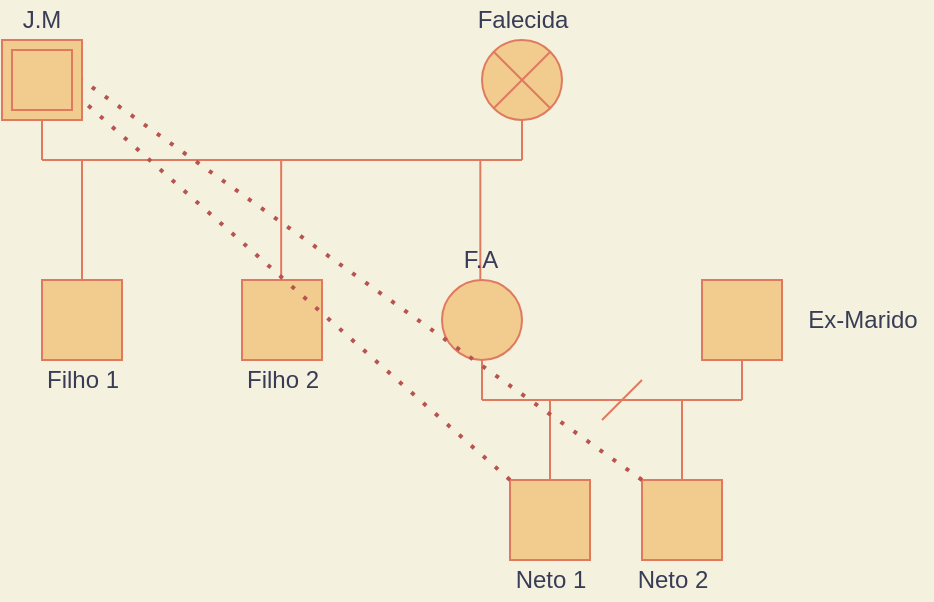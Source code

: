 <mxfile version="14.6.11" type="github">
  <diagram id="sOLdEAZ8CfKFwMgftr8S" name="Page-1">
    <mxGraphModel dx="723" dy="402" grid="1" gridSize="10" guides="1" tooltips="1" connect="1" arrows="1" fold="1" page="1" pageScale="1" pageWidth="827" pageHeight="1169" background="#F4F1DE" math="0" shadow="0">
      <root>
        <mxCell id="0" />
        <mxCell id="1" parent="0" />
        <mxCell id="fO7CqoXZx2wBYxf42ZFm-5" value="" style="rounded=0;whiteSpace=wrap;html=1;fillColor=#F2CC8F;strokeColor=#E07A5F;fontColor=#393C56;" parent="1" vertex="1">
          <mxGeometry x="110" y="400" width="40" height="40" as="geometry" />
        </mxCell>
        <mxCell id="fO7CqoXZx2wBYxf42ZFm-6" value="" style="rounded=0;whiteSpace=wrap;html=1;fillColor=#F2CC8F;strokeColor=#E07A5F;fontColor=#393C56;" parent="1" vertex="1">
          <mxGeometry x="210" y="400" width="40" height="40" as="geometry" />
        </mxCell>
        <mxCell id="fO7CqoXZx2wBYxf42ZFm-7" value="" style="ellipse;whiteSpace=wrap;html=1;fillColor=#F2CC8F;strokeColor=#E07A5F;fontColor=#393C56;" parent="1" vertex="1">
          <mxGeometry x="310" y="400" width="40" height="40" as="geometry" />
        </mxCell>
        <mxCell id="fO7CqoXZx2wBYxf42ZFm-8" value="" style="rounded=0;whiteSpace=wrap;html=1;fillColor=#F2CC8F;strokeColor=#E07A5F;fontColor=#393C56;" parent="1" vertex="1">
          <mxGeometry x="410" y="500" width="40" height="40" as="geometry" />
        </mxCell>
        <mxCell id="fO7CqoXZx2wBYxf42ZFm-9" value="" style="rounded=0;whiteSpace=wrap;html=1;fillColor=#F2CC8F;strokeColor=#E07A5F;fontColor=#393C56;" parent="1" vertex="1">
          <mxGeometry x="344" y="500" width="40" height="40" as="geometry" />
        </mxCell>
        <mxCell id="fO7CqoXZx2wBYxf42ZFm-11" value="" style="rounded=0;whiteSpace=wrap;html=1;fillColor=#F2CC8F;strokeColor=#E07A5F;fontColor=#393C56;" parent="1" vertex="1">
          <mxGeometry x="440" y="400" width="40" height="40" as="geometry" />
        </mxCell>
        <mxCell id="fO7CqoXZx2wBYxf42ZFm-17" value="" style="group;fontColor=#393C56;" parent="1" vertex="1" connectable="0">
          <mxGeometry x="330" y="280" width="40" height="40" as="geometry" />
        </mxCell>
        <mxCell id="fO7CqoXZx2wBYxf42ZFm-2" value="" style="ellipse;whiteSpace=wrap;html=1;fillColor=#F2CC8F;strokeColor=#E07A5F;fontColor=#393C56;" parent="fO7CqoXZx2wBYxf42ZFm-17" vertex="1">
          <mxGeometry width="40" height="40" as="geometry" />
        </mxCell>
        <mxCell id="fO7CqoXZx2wBYxf42ZFm-15" value="" style="endArrow=none;html=1;entryX=1;entryY=0;entryDx=0;entryDy=0;exitX=0;exitY=1;exitDx=0;exitDy=0;strokeColor=#E07A5F;fontColor=#393C56;labelBackgroundColor=#F4F1DE;" parent="fO7CqoXZx2wBYxf42ZFm-17" source="fO7CqoXZx2wBYxf42ZFm-2" target="fO7CqoXZx2wBYxf42ZFm-2" edge="1">
          <mxGeometry width="50" height="50" relative="1" as="geometry">
            <mxPoint x="10" y="30" as="sourcePoint" />
            <mxPoint x="45" y="-5" as="targetPoint" />
          </mxGeometry>
        </mxCell>
        <mxCell id="fO7CqoXZx2wBYxf42ZFm-16" value="" style="endArrow=none;html=1;exitX=0;exitY=0;exitDx=0;exitDy=0;entryX=1;entryY=1;entryDx=0;entryDy=0;strokeColor=#E07A5F;fontColor=#393C56;labelBackgroundColor=#F4F1DE;" parent="fO7CqoXZx2wBYxf42ZFm-17" source="fO7CqoXZx2wBYxf42ZFm-2" target="fO7CqoXZx2wBYxf42ZFm-2" edge="1">
          <mxGeometry width="50" height="50" relative="1" as="geometry">
            <mxPoint x="52" y="10" as="sourcePoint" />
            <mxPoint x="80" y="40" as="targetPoint" />
          </mxGeometry>
        </mxCell>
        <mxCell id="fO7CqoXZx2wBYxf42ZFm-22" value="" style="group;fontColor=#393C56;" parent="1" vertex="1" connectable="0">
          <mxGeometry x="90" y="280" width="40" height="40" as="geometry" />
        </mxCell>
        <mxCell id="fO7CqoXZx2wBYxf42ZFm-1" value="" style="rounded=0;whiteSpace=wrap;html=1;fillColor=#F2CC8F;strokeColor=#E07A5F;fontColor=#393C56;" parent="fO7CqoXZx2wBYxf42ZFm-22" vertex="1">
          <mxGeometry width="40" height="40" as="geometry" />
        </mxCell>
        <mxCell id="fO7CqoXZx2wBYxf42ZFm-14" value="" style="rounded=0;whiteSpace=wrap;html=1;fillColor=#F2CC8F;strokeColor=#E07A5F;fontColor=#393C56;" parent="fO7CqoXZx2wBYxf42ZFm-22" vertex="1">
          <mxGeometry x="5" y="5" width="30" height="30" as="geometry" />
        </mxCell>
        <mxCell id="fO7CqoXZx2wBYxf42ZFm-23" value="" style="group;fontColor=#393C56;" parent="1" vertex="1" connectable="0">
          <mxGeometry x="110" y="340" width="240" as="geometry" />
        </mxCell>
        <mxCell id="fO7CqoXZx2wBYxf42ZFm-19" value="" style="endArrow=none;html=1;exitX=0.5;exitY=1;exitDx=0;exitDy=0;strokeColor=#E07A5F;fontColor=#393C56;labelBackgroundColor=#F4F1DE;" parent="fO7CqoXZx2wBYxf42ZFm-23" source="fO7CqoXZx2wBYxf42ZFm-1" edge="1">
          <mxGeometry width="50" height="50" relative="1" as="geometry">
            <mxPoint y="50" as="sourcePoint" />
            <mxPoint as="targetPoint" />
          </mxGeometry>
        </mxCell>
        <mxCell id="fO7CqoXZx2wBYxf42ZFm-20" value="" style="endArrow=none;html=1;strokeColor=#E07A5F;fontColor=#393C56;labelBackgroundColor=#F4F1DE;" parent="fO7CqoXZx2wBYxf42ZFm-23" edge="1">
          <mxGeometry width="50" height="50" relative="1" as="geometry">
            <mxPoint x="240" as="sourcePoint" />
            <mxPoint x="240" y="-20" as="targetPoint" />
          </mxGeometry>
        </mxCell>
        <mxCell id="fO7CqoXZx2wBYxf42ZFm-21" value="" style="endArrow=none;html=1;strokeColor=#E07A5F;fontColor=#393C56;labelBackgroundColor=#F4F1DE;" parent="fO7CqoXZx2wBYxf42ZFm-23" edge="1">
          <mxGeometry width="50" height="50" relative="1" as="geometry">
            <mxPoint as="sourcePoint" />
            <mxPoint x="240" as="targetPoint" />
          </mxGeometry>
        </mxCell>
        <mxCell id="fO7CqoXZx2wBYxf42ZFm-24" value="" style="endArrow=none;html=1;exitX=0.5;exitY=0;exitDx=0;exitDy=0;strokeColor=#E07A5F;fontColor=#393C56;labelBackgroundColor=#F4F1DE;" parent="1" source="fO7CqoXZx2wBYxf42ZFm-5" edge="1">
          <mxGeometry width="50" height="50" relative="1" as="geometry">
            <mxPoint x="240" y="420" as="sourcePoint" />
            <mxPoint x="130" y="340" as="targetPoint" />
          </mxGeometry>
        </mxCell>
        <mxCell id="fO7CqoXZx2wBYxf42ZFm-25" value="" style="endArrow=none;html=1;exitX=0.5;exitY=0;exitDx=0;exitDy=0;strokeColor=#E07A5F;fontColor=#393C56;labelBackgroundColor=#F4F1DE;" parent="1" edge="1">
          <mxGeometry width="50" height="50" relative="1" as="geometry">
            <mxPoint x="229.58" y="400" as="sourcePoint" />
            <mxPoint x="229.58" y="340" as="targetPoint" />
          </mxGeometry>
        </mxCell>
        <mxCell id="fO7CqoXZx2wBYxf42ZFm-26" value="" style="endArrow=none;html=1;exitX=0.5;exitY=0;exitDx=0;exitDy=0;strokeColor=#E07A5F;fontColor=#393C56;labelBackgroundColor=#F4F1DE;" parent="1" edge="1">
          <mxGeometry width="50" height="50" relative="1" as="geometry">
            <mxPoint x="329.17" y="400" as="sourcePoint" />
            <mxPoint x="329.17" y="340" as="targetPoint" />
          </mxGeometry>
        </mxCell>
        <mxCell id="fO7CqoXZx2wBYxf42ZFm-36" value="" style="group;fontColor=#393C56;" parent="1" vertex="1" connectable="0">
          <mxGeometry x="370" y="440" width="140" height="30" as="geometry" />
        </mxCell>
        <mxCell id="fO7CqoXZx2wBYxf42ZFm-27" value="" style="endArrow=none;html=1;entryX=0.5;entryY=1;entryDx=0;entryDy=0;strokeColor=#E07A5F;fontColor=#393C56;labelBackgroundColor=#F4F1DE;" parent="fO7CqoXZx2wBYxf42ZFm-36" target="fO7CqoXZx2wBYxf42ZFm-7" edge="1">
          <mxGeometry width="50" height="50" relative="1" as="geometry">
            <mxPoint x="-40" y="20" as="sourcePoint" />
            <mxPoint x="-40" y="-70" as="targetPoint" />
          </mxGeometry>
        </mxCell>
        <mxCell id="fO7CqoXZx2wBYxf42ZFm-32" value="" style="endArrow=none;html=1;strokeColor=#E07A5F;fontColor=#393C56;labelBackgroundColor=#F4F1DE;" parent="fO7CqoXZx2wBYxf42ZFm-36" edge="1">
          <mxGeometry width="50" height="50" relative="1" as="geometry">
            <mxPoint x="-40" y="20" as="sourcePoint" />
            <mxPoint x="90" y="20" as="targetPoint" />
          </mxGeometry>
        </mxCell>
        <mxCell id="fO7CqoXZx2wBYxf42ZFm-33" value="" style="endArrow=none;html=1;entryX=0.5;entryY=1;entryDx=0;entryDy=0;strokeColor=#E07A5F;fontColor=#393C56;labelBackgroundColor=#F4F1DE;" parent="fO7CqoXZx2wBYxf42ZFm-36" edge="1" target="fO7CqoXZx2wBYxf42ZFm-11">
          <mxGeometry width="50" height="50" relative="1" as="geometry">
            <mxPoint x="90" y="20" as="sourcePoint" />
            <mxPoint x="84.71" as="targetPoint" />
          </mxGeometry>
        </mxCell>
        <mxCell id="fO7CqoXZx2wBYxf42ZFm-34" value="" style="endArrow=none;html=1;strokeColor=#E07A5F;fontColor=#393C56;labelBackgroundColor=#F4F1DE;" parent="fO7CqoXZx2wBYxf42ZFm-36" edge="1">
          <mxGeometry width="50" height="50" relative="1" as="geometry">
            <mxPoint x="20" y="30" as="sourcePoint" />
            <mxPoint x="40" y="10" as="targetPoint" />
          </mxGeometry>
        </mxCell>
        <mxCell id="fO7CqoXZx2wBYxf42ZFm-37" value="" style="endArrow=none;html=1;exitX=0.5;exitY=0;exitDx=0;exitDy=0;strokeColor=#E07A5F;fontColor=#393C56;labelBackgroundColor=#F4F1DE;" parent="1" source="fO7CqoXZx2wBYxf42ZFm-9" edge="1">
          <mxGeometry width="50" height="50" relative="1" as="geometry">
            <mxPoint x="350" y="520" as="sourcePoint" />
            <mxPoint x="364" y="460" as="targetPoint" />
          </mxGeometry>
        </mxCell>
        <mxCell id="fO7CqoXZx2wBYxf42ZFm-55" value="J.M" style="text;html=1;strokeColor=none;fillColor=none;align=center;verticalAlign=middle;whiteSpace=wrap;rounded=0;fontColor=#393C56;" parent="1" vertex="1">
          <mxGeometry x="90" y="260" width="40" height="20" as="geometry" />
        </mxCell>
        <mxCell id="fO7CqoXZx2wBYxf42ZFm-56" value="Falecida" style="text;html=1;align=center;verticalAlign=middle;resizable=0;points=[];autosize=1;strokeColor=none;fontColor=#393C56;" parent="1" vertex="1">
          <mxGeometry x="320" y="260" width="60" height="20" as="geometry" />
        </mxCell>
        <mxCell id="fO7CqoXZx2wBYxf42ZFm-58" value="Ex-Marido" style="text;html=1;align=center;verticalAlign=middle;resizable=0;points=[];autosize=1;strokeColor=none;fontColor=#393C56;" parent="1" vertex="1">
          <mxGeometry x="485" y="410" width="70" height="20" as="geometry" />
        </mxCell>
        <mxCell id="fO7CqoXZx2wBYxf42ZFm-59" value="Neto 1" style="text;html=1;align=center;verticalAlign=middle;resizable=0;points=[];autosize=1;strokeColor=none;fontColor=#393C56;" parent="1" vertex="1">
          <mxGeometry x="339" y="540" width="50" height="20" as="geometry" />
        </mxCell>
        <mxCell id="fO7CqoXZx2wBYxf42ZFm-60" value="Neto 2" style="text;html=1;align=center;verticalAlign=middle;resizable=0;points=[];autosize=1;strokeColor=none;fontColor=#393C56;" parent="1" vertex="1">
          <mxGeometry x="400" y="540" width="50" height="20" as="geometry" />
        </mxCell>
        <mxCell id="fO7CqoXZx2wBYxf42ZFm-62" value="F.A" style="text;html=1;align=center;verticalAlign=middle;resizable=0;points=[];autosize=1;strokeColor=none;fontColor=#393C56;" parent="1" vertex="1">
          <mxGeometry x="314" y="380" width="30" height="20" as="geometry" />
        </mxCell>
        <mxCell id="fO7CqoXZx2wBYxf42ZFm-64" value="Filho 1" style="text;html=1;align=center;verticalAlign=middle;resizable=0;points=[];autosize=1;strokeColor=none;fontColor=#393C56;" parent="1" vertex="1">
          <mxGeometry x="105" y="440" width="50" height="20" as="geometry" />
        </mxCell>
        <mxCell id="fO7CqoXZx2wBYxf42ZFm-66" value="Filho 2" style="text;html=1;align=center;verticalAlign=middle;resizable=0;points=[];autosize=1;strokeColor=none;fontColor=#393C56;" parent="1" vertex="1">
          <mxGeometry x="205" y="440" width="50" height="20" as="geometry" />
        </mxCell>
        <mxCell id="fO7CqoXZx2wBYxf42ZFm-38" value="" style="endArrow=none;html=1;exitX=0.5;exitY=0;exitDx=0;exitDy=0;strokeColor=#E07A5F;fontColor=#393C56;labelBackgroundColor=#F4F1DE;" parent="1" edge="1">
          <mxGeometry width="50" height="50" relative="1" as="geometry">
            <mxPoint x="430" y="500" as="sourcePoint" />
            <mxPoint x="430" y="460" as="targetPoint" />
          </mxGeometry>
        </mxCell>
        <mxCell id="3nuoccpH1i3SZvrwdTqH-10" value="" style="endArrow=none;dashed=1;html=1;dashPattern=1 3;strokeWidth=2;entryX=1;entryY=0.75;entryDx=0;entryDy=0;exitX=0;exitY=0;exitDx=0;exitDy=0;fillColor=#f8cecc;strokeColor=#b85450;" edge="1" parent="1" source="fO7CqoXZx2wBYxf42ZFm-9" target="fO7CqoXZx2wBYxf42ZFm-1">
          <mxGeometry width="50" height="50" relative="1" as="geometry">
            <mxPoint x="250" y="610" as="sourcePoint" />
            <mxPoint x="300" y="560" as="targetPoint" />
          </mxGeometry>
        </mxCell>
        <mxCell id="3nuoccpH1i3SZvrwdTqH-11" value="" style="endArrow=none;dashed=1;html=1;dashPattern=1 3;strokeWidth=2;entryX=1;entryY=0.5;entryDx=0;entryDy=0;exitX=0;exitY=0;exitDx=0;exitDy=0;fillColor=#f8cecc;strokeColor=#b85450;" edge="1" parent="1" source="fO7CqoXZx2wBYxf42ZFm-8" target="fO7CqoXZx2wBYxf42ZFm-1">
          <mxGeometry width="50" height="50" relative="1" as="geometry">
            <mxPoint x="190" y="570" as="sourcePoint" />
            <mxPoint x="240" y="520" as="targetPoint" />
          </mxGeometry>
        </mxCell>
      </root>
    </mxGraphModel>
  </diagram>
</mxfile>
